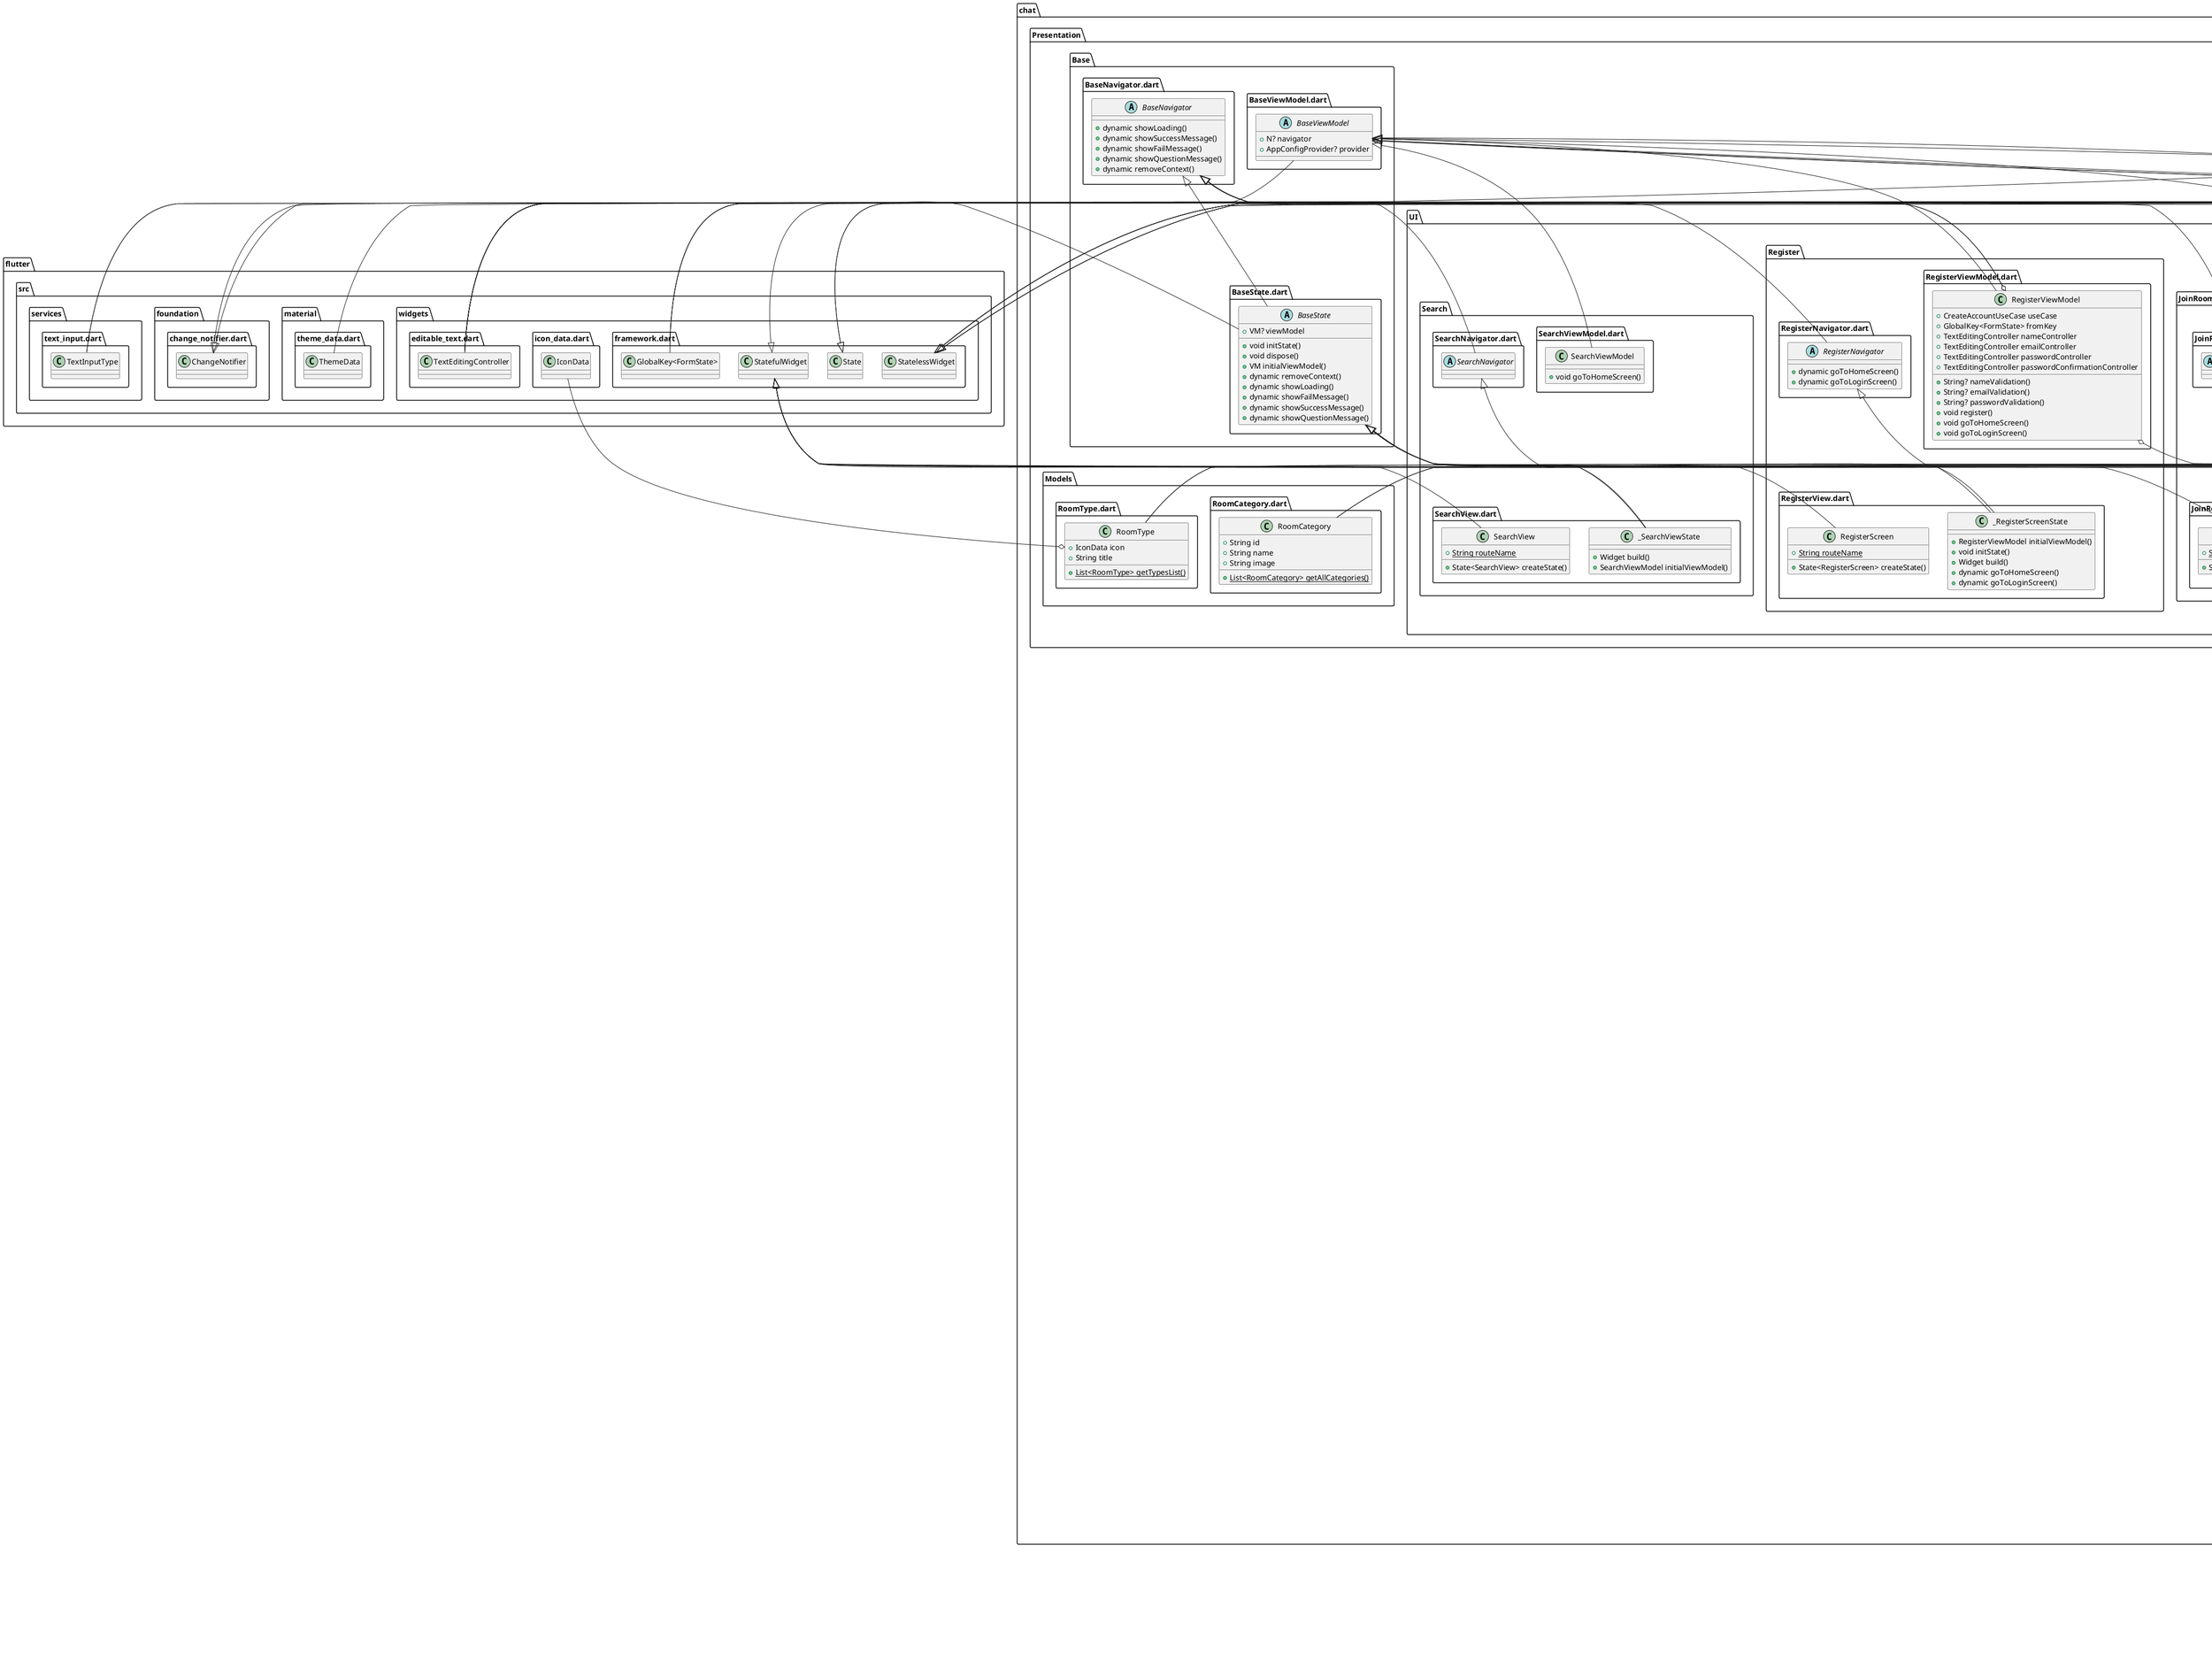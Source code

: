 @startuml
set namespaceSeparator ::

class "chat::Data::DataSource::FirebaseAuthRemoteDataSourceImpl.dart::FirebaseAuthRemoteDataSourceImpl" {
  +FirebaseAuthConfig firebaseAuthConfig
  +ErrorHandler errorHandler
  +dynamic createUser()
  +dynamic loginUser()
  +dynamic signInWithGoogle()
  +dynamic signOut()
  +dynamic resetPassword()
}

"chat::Data::DataSource::FirebaseAuthRemoteDataSourceImpl.dart::FirebaseAuthRemoteDataSourceImpl" o-- "chat::Data::Firebase::FirebaseAuth.dart::FirebaseAuthConfig"
"chat::Data::DataSource::FirebaseAuthRemoteDataSourceImpl.dart::FirebaseAuthRemoteDataSourceImpl" o-- "chat::Data::Firebase::ErrorHandeler.dart::ErrorHandler"
"chat::Domain::Repository::FirebaseAuthContract.dart::FirebaseAuthRemoteDataSource" <|-- "chat::Data::DataSource::FirebaseAuthRemoteDataSourceImpl.dart::FirebaseAuthRemoteDataSourceImpl"

class "chat::Data::DataSource::RoomDataRemoteDataSourceImpl.dart::RoomDataRemoteDataSourceImpl" {
  +RoomsDatabase database
  +ErrorHandler errorHandler
  +dynamic addRoom()
  +Stream<QuerySnapshot<RoomDTO>> getPublicRooms()
  +dynamic addRoomMember()
  +dynamic updateRoomData()
}

"chat::Data::DataSource::RoomDataRemoteDataSourceImpl.dart::RoomDataRemoteDataSourceImpl" o-- "chat::Data::Firebase::RoomsDatabase.dart::RoomsDatabase"
"chat::Data::DataSource::RoomDataRemoteDataSourceImpl.dart::RoomDataRemoteDataSourceImpl" o-- "chat::Data::Firebase::ErrorHandeler.dart::ErrorHandler"
"chat::Domain::Repository::RoomsRepositoryContract.dart::RoomDataRemoteDataSource" <|-- "chat::Data::DataSource::RoomDataRemoteDataSourceImpl.dart::RoomDataRemoteDataSourceImpl"

class "chat::Data::Firebase::ErrorHandeler.dart::ErrorHandler" {
  {static} -ErrorHandler? _instance
  {static} +ErrorHandler getErrorHandler()
  +String handleRegisterError()
  +String handleLoginError()
  +String handleFirebaseFireStoreError()
}

"chat::Data::Firebase::ErrorHandeler.dart::ErrorHandler" o-- "chat::Data::Firebase::ErrorHandeler.dart::ErrorHandler"

class "chat::Data::Firebase::FirebaseAuth.dart::FirebaseAuthConfig" {
  {static} -FirebaseAuthConfig? _instance
  +FirebaseAuth firebase
  {static} +FirebaseAuthConfig getFirebaseAuthConfig()
  +dynamic createAccount()
  +dynamic loginAccount()
  +dynamic signInWithGoogle()
  +dynamic signOut()
  +dynamic resetPasswordEmail()
}

"chat::Data::Firebase::FirebaseAuth.dart::FirebaseAuthConfig" o-- "chat::Data::Firebase::FirebaseAuth.dart::FirebaseAuthConfig"
"chat::Data::Firebase::FirebaseAuth.dart::FirebaseAuthConfig" o-- "firebase_auth::firebase_auth.dart::FirebaseAuth"

class "chat::Data::Firebase::RoomsDatabase.dart::RoomsDatabase" {
  {static} -RoomsDatabase? _instance
  {static} +dynamic getRoomDatabase()
  +CollectionReference<RoomDTO> getRoomCollectionReference()
  +dynamic addRoom()
  +dynamic updateRoomData()
  +Stream<QuerySnapshot<RoomDTO>> getPublicRooms()
  +CollectionReference<String> getRoomUserCollectionReference()
  +dynamic addRoomUser()
}

"chat::Data::Firebase::RoomsDatabase.dart::RoomsDatabase" o-- "chat::Data::Firebase::RoomsDatabase.dart::RoomsDatabase"

class "chat::Data::Models::Room::RoomDTO.dart::RoomDTO" {
  +String id
  +String name
  +String description
  +String category
  +String type
  +String ownerId
  +int numberOfMembers
  +Map<String, dynamic> toFireStore()
  +Room toDomain()
}

class "chat::Data::Models::User::UserDTO.dart::UserDTO" {
  +String uid
  +String name
  +String email
  +String password
  +Map<String, dynamic> toFirebase()
}

class "chat::Data::Repository::FirebaseAuthRepositoryImpl.dart::FirebaseAuthRepositoryImpl" {
  +FirebaseAuthRemoteDataSource remoteDataSource
  +dynamic createUser()
  +dynamic loginUser()
  +dynamic signInWithGoogle()
  +dynamic signOut()
  +dynamic resetPassword()
}

"chat::Data::Repository::FirebaseAuthRepositoryImpl.dart::FirebaseAuthRepositoryImpl" o-- "chat::Domain::Repository::FirebaseAuthContract.dart::FirebaseAuthRemoteDataSource"
"chat::Domain::Repository::FirebaseAuthContract.dart::FirebaseAuthRepository" <|-- "chat::Data::Repository::FirebaseAuthRepositoryImpl.dart::FirebaseAuthRepositoryImpl"

class "chat::Data::Repository::RoomDataRepositoryImpl.dart::RoomDataRepositoryImpl" {
  +RoomDataRemoteDataSource dataSource
  +dynamic addRoom()
  +Stream<QuerySnapshot<RoomDTO>> getPublicRooms()
  +dynamic addRoomMember()
  +dynamic updateRoomData()
}

"chat::Data::Repository::RoomDataRepositoryImpl.dart::RoomDataRepositoryImpl" o-- "chat::Domain::Repository::RoomsRepositoryContract.dart::RoomDataRemoteDataSource"
"chat::Domain::Repository::RoomsRepositoryContract.dart::RoomDataRepository" <|-- "chat::Data::Repository::RoomDataRepositoryImpl.dart::RoomDataRepositoryImpl"

class "chat::Domain::Exception::FirebaseAuthException.dart::FirebaseAuthRemoteDataSourceException" {
  +String errorMessage
}

"dart::core::Exception" <|-- "chat::Domain::Exception::FirebaseAuthException.dart::FirebaseAuthRemoteDataSourceException"

class "chat::Domain::Exception::FirebaseAuthTimeoutException.dart::FirebaseAuthTimeoutException" {
  +String errorMessage
}

"dart::core::Exception" <|-- "chat::Domain::Exception::FirebaseAuthTimeoutException.dart::FirebaseAuthTimeoutException"

class "chat::Domain::Exception::FirebaseFirestoreDatabaseException.dart::FirebaseFireStoreDatabaseException" {
  +String errorMessage
}

"dart::core::Exception" <|-- "chat::Domain::Exception::FirebaseFirestoreDatabaseException.dart::FirebaseFireStoreDatabaseException"

class "chat::Domain::Exception::FirebaseFireStoreDatabaseTimeoutException.dart::FirebaseFireStoreDatabaseTimeoutException" {
  +String errorMessage
}

"dart::core::Exception" <|-- "chat::Domain::Exception::FirebaseFireStoreDatabaseTimeoutException.dart::FirebaseFireStoreDatabaseTimeoutException"

class "chat::Domain::Models::Room::Room.dart::Room" {
  +String id
  +String name
  +String description
  +String category
  +String type
  +String ownerId
  +int numberOfMembers
  +RoomDTO toDataSource()
}

class "chat::Domain::Models::User::Users.dart::Users" {
  +String uid
  +String name
  +String email
  +String password
  +UserDTO toDataSource()
}

abstract class "chat::Domain::Repository::FirebaseAuthContract.dart::FirebaseAuthRemoteDataSource" {
  +dynamic createUser()
  +dynamic loginUser()
  +dynamic signInWithGoogle()
  +dynamic signOut()
  +dynamic resetPassword()
}

abstract class "chat::Domain::Repository::FirebaseAuthContract.dart::FirebaseAuthRepository" {
  +dynamic createUser()
  +dynamic loginUser()
  +dynamic signInWithGoogle()
  +dynamic signOut()
  +dynamic resetPassword()
}

abstract class "chat::Domain::Repository::RoomsRepositoryContract.dart::RoomDataRemoteDataSource" {
  +dynamic addRoom()
  +Stream<QuerySnapshot<RoomDTO>> getPublicRooms()
  +dynamic addRoomMember()
  +dynamic updateRoomData()
}

abstract class "chat::Domain::Repository::RoomsRepositoryContract.dart::RoomDataRepository" {
  +dynamic addRoom()
  +Stream<QuerySnapshot<RoomDTO>> getPublicRooms()
  +dynamic addRoomMember()
  +dynamic updateRoomData()
}

class "chat::Domain::UseCase::AddRoomUseCase.dart::AddRoomUseCase" {
  +RoomDataRepository repository
  +dynamic invoke()
}

"chat::Domain::UseCase::AddRoomUseCase.dart::AddRoomUseCase" o-- "chat::Domain::Repository::RoomsRepositoryContract.dart::RoomDataRepository"

class "chat::Domain::UseCase::AddUserToRoomUseCase.dart::AddUserToRoomUseCase" {
  +RoomDataRepository repository
  +dynamic invoke()
}

"chat::Domain::UseCase::AddUserToRoomUseCase.dart::AddUserToRoomUseCase" o-- "chat::Domain::Repository::RoomsRepositoryContract.dart::RoomDataRepository"

class "chat::Domain::UseCase::CreateAccountUseCase.dart::CreateAccountUseCase" {
  +FirebaseAuthRepository repository
  +dynamic invoke()
}

"chat::Domain::UseCase::CreateAccountUseCase.dart::CreateAccountUseCase" o-- "chat::Domain::Repository::FirebaseAuthContract.dart::FirebaseAuthRepository"

class "chat::Domain::UseCase::getPublicRoomsUseCase.dart::GetPublicRoomsUseCase" {
  +RoomDataRepository repository
  +Stream<QuerySnapshot<RoomDTO>> invoke()
}

"chat::Domain::UseCase::getPublicRoomsUseCase.dart::GetPublicRoomsUseCase" o-- "chat::Domain::Repository::RoomsRepositoryContract.dart::RoomDataRepository"

class "chat::Domain::UseCase::LoginAccountUseCase.dart::LoginAccountUseCase" {
  +FirebaseAuthRepository repository
  +dynamic invoke()
}

"chat::Domain::UseCase::LoginAccountUseCase.dart::LoginAccountUseCase" o-- "chat::Domain::Repository::FirebaseAuthContract.dart::FirebaseAuthRepository"

class "chat::Domain::UseCase::ResetPasswordUseCase.dart::ResetPasswordUseCase" {
  +FirebaseAuthRepository repository
  +dynamic invoke()
}

"chat::Domain::UseCase::ResetPasswordUseCase.dart::ResetPasswordUseCase" o-- "chat::Domain::Repository::FirebaseAuthContract.dart::FirebaseAuthRepository"

class "chat::Domain::UseCase::SignInWithGoogleUseCase.dart::SignInWithGoogleUseCase" {
  +FirebaseAuthRepository repository
  +dynamic invoke()
}

"chat::Domain::UseCase::SignInWithGoogleUseCase.dart::SignInWithGoogleUseCase" o-- "chat::Domain::Repository::FirebaseAuthContract.dart::FirebaseAuthRepository"

class "chat::Domain::UseCase::SignOutUseCase.dart::SignOutUseCase" {
  +FirebaseAuthRepository repository
  +dynamic invoke()
}

"chat::Domain::UseCase::SignOutUseCase.dart::SignOutUseCase" o-- "chat::Domain::Repository::FirebaseAuthContract.dart::FirebaseAuthRepository"

class "chat::firebase_options.dart::DefaultFirebaseOptions" {
  {static} +FirebaseOptions web
  {static} +FirebaseOptions android
  {static} +FirebaseOptions ios
  {static} +FirebaseOptions macos
  {static} +FirebaseOptions currentPlatform
}

"chat::firebase_options.dart::DefaultFirebaseOptions" o-- "firebase_core_platform_interface::firebase_core_platform_interface.dart::FirebaseOptions"

class "chat::main.dart::MyApp" {
  +User? user
  +Widget build()
}

"chat::main.dart::MyApp" o-- "firebase_auth::firebase_auth.dart::User"
"flutter::src::widgets::framework.dart::StatelessWidget" <|-- "chat::main.dart::MyApp"

abstract class "chat::Presentation::Base::BaseNavigator.dart::BaseNavigator" {
  +dynamic showLoading()
  +dynamic showSuccessMessage()
  +dynamic showFailMessage()
  +dynamic showQuestionMessage()
  +dynamic removeContext()
}

abstract class "chat::Presentation::Base::BaseState.dart::BaseState" {
  +VM? viewModel
  +void initState()
  +void dispose()
  +VM initialViewModel()
  +dynamic removeContext()
  +dynamic showLoading()
  +dynamic showFailMessage()
  +dynamic showSuccessMessage()
  +dynamic showQuestionMessage()
}

"flutter::src::widgets::framework.dart::State" <|-- "chat::Presentation::Base::BaseState.dart::BaseState"
"chat::Presentation::Base::BaseNavigator.dart::BaseNavigator" <|-- "chat::Presentation::Base::BaseState.dart::BaseState"

abstract class "chat::Presentation::Base::BaseViewModel.dart::BaseViewModel" {
  +N? navigator
  +AppConfigProvider? provider
}

"chat::Presentation::Base::BaseViewModel.dart::BaseViewModel" o-- "chat::Presentation::Providers::AppConfigProvider.dart::AppConfigProvider"
"flutter::src::foundation::change_notifier.dart::ChangeNotifier" <|-- "chat::Presentation::Base::BaseViewModel.dart::BaseViewModel"

class "chat::Presentation::Dialogs::DialogUtils.dart::MyDialogUtils" {
  {static} +dynamic showLoadingDialog()
  {static} +dynamic hideDialog()
  {static} +dynamic showFailMessage()
  {static} +dynamic showSuccessMessage()
  {static} +dynamic showQuestionMessage()
}

class "chat::Presentation::Dialogs::NegativeActionButton.dart::NegativeActionButton" {
  +void Function()? negativeAction
  +String negativeActionTitle
  +Widget build()
}

"chat::Presentation::Dialogs::NegativeActionButton.dart::NegativeActionButton" o-- "dart::ui::void Function()"
"flutter::src::widgets::framework.dart::StatelessWidget" <|-- "chat::Presentation::Dialogs::NegativeActionButton.dart::NegativeActionButton"

class "chat::Presentation::Dialogs::PosActionButton.dart::PosActionButton" {
  +void Function()? posAction
  +String posActionTitle
  +Widget build()
}

"chat::Presentation::Dialogs::PosActionButton.dart::PosActionButton" o-- "dart::ui::void Function()"
"flutter::src::widgets::framework.dart::StatelessWidget" <|-- "chat::Presentation::Dialogs::PosActionButton.dart::PosActionButton"

class "chat::Presentation::Models::RoomCategory.dart::RoomCategory" {
  +String id
  +String name
  +String image
  {static} +List<RoomCategory> getAllCategories()
}

class "chat::Presentation::Models::RoomType.dart::RoomType" {
  +IconData icon
  +String title
  {static} +List<RoomType> getTypesList()
}

"chat::Presentation::Models::RoomType.dart::RoomType" o-- "flutter::src::widgets::icon_data.dart::IconData"

class "chat::Presentation::Providers::AppConfigProvider.dart::AppConfigProvider" {
  +User? user
  +void updateUser()
  +void removeUser()
}

"chat::Presentation::Providers::AppConfigProvider.dart::AppConfigProvider" o-- "firebase_auth::firebase_auth.dart::User"
"flutter::src::foundation::change_notifier.dart::ChangeNotifier" <|-- "chat::Presentation::Providers::AppConfigProvider.dart::AppConfigProvider"

class "chat::Presentation::Theme::MyTheme.dart::MyTheme" {
  {static} +Color white
  {static} +Color blue
  {static} +Color gray
  {static} +Color black
  {static} +ThemeData light
}

"chat::Presentation::Theme::MyTheme.dart::MyTheme" o-- "dart::ui::Color"
"chat::Presentation::Theme::MyTheme.dart::MyTheme" o-- "flutter::src::material::theme_data.dart::ThemeData"

abstract class "chat::Presentation::UI::Create%20Room::CreateRoomNavigator.dart::CreateRoomNavigator" {
}

"chat::Presentation::Base::BaseNavigator.dart::BaseNavigator" <|-- "chat::Presentation::UI::Create%20Room::CreateRoomNavigator.dart::CreateRoomNavigator"

class "chat::Presentation::UI::Create%20Room::CreateRoomView.dart::CreateRoomView" {
  {static} +String routeName
  +State<CreateRoomView> createState()
}

"flutter::src::widgets::framework.dart::StatefulWidget" <|-- "chat::Presentation::UI::Create%20Room::CreateRoomView.dart::CreateRoomView"

class "chat::Presentation::UI::Create%20Room::CreateRoomView.dart::_CreateRoomViewState" {
  +CreateRoomViewModel initialViewModel()
  +void initState()
  +Widget build()
}

"chat::Presentation::Base::BaseState.dart::BaseState" <|-- "chat::Presentation::UI::Create%20Room::CreateRoomView.dart::_CreateRoomViewState"
"chat::Presentation::UI::Create%20Room::CreateRoomNavigator.dart::CreateRoomNavigator" <|-- "chat::Presentation::UI::Create%20Room::CreateRoomView.dart::_CreateRoomViewState"

class "chat::Presentation::UI::Create%20Room::CreateRoomViewModel.dart::CreateRoomViewModel" {
  +AddRoomUseCase addRoomUseCase
  +GlobalKey<FormState> fromKey
  +TextEditingController groupNameController
  +TextEditingController groupDescriptionController
  +List<RoomCategory> categories
  +RoomCategory selectedRoomCategory
  +List<RoomType> types
  +RoomType selectedType
  +void changeSelectedItem()
  +void changeSelectedType()
  +String? nameValidation()
  +String? descriptionValidation()
  +void addRoom()
  +void goToHomeScreen()
}

"chat::Presentation::UI::Create%20Room::CreateRoomViewModel.dart::CreateRoomViewModel" o-- "chat::Domain::UseCase::AddRoomUseCase.dart::AddRoomUseCase"
"chat::Presentation::UI::Create%20Room::CreateRoomViewModel.dart::CreateRoomViewModel" o-- "flutter::src::widgets::framework.dart::GlobalKey<FormState>"
"chat::Presentation::UI::Create%20Room::CreateRoomViewModel.dart::CreateRoomViewModel" o-- "flutter::src::widgets::editable_text.dart::TextEditingController"
"chat::Presentation::UI::Create%20Room::CreateRoomViewModel.dart::CreateRoomViewModel" o-- "chat::Presentation::Models::RoomCategory.dart::RoomCategory"
"chat::Presentation::UI::Create%20Room::CreateRoomViewModel.dart::CreateRoomViewModel" o-- "chat::Presentation::Models::RoomType.dart::RoomType"
"chat::Presentation::Base::BaseViewModel.dart::BaseViewModel" <|-- "chat::Presentation::UI::Create%20Room::CreateRoomViewModel.dart::CreateRoomViewModel"

class "chat::Presentation::UI::Create%20Room::Widgets::CategoryDropdownButtonWidget.dart::CategoryDropdownButtonWidget" {
  +RoomCategory category
  +Widget build()
}

"chat::Presentation::UI::Create%20Room::Widgets::CategoryDropdownButtonWidget.dart::CategoryDropdownButtonWidget" o-- "chat::Presentation::Models::RoomCategory.dart::RoomCategory"
"flutter::src::widgets::framework.dart::StatelessWidget" <|-- "chat::Presentation::UI::Create%20Room::Widgets::CategoryDropdownButtonWidget.dart::CategoryDropdownButtonWidget"

class "chat::Presentation::UI::Create%20Room::Widgets::TypeDropdownButtonWidget.dart::TypeDropdownButtonWidget" {
  +RoomType roomType
  +Widget build()
}

"chat::Presentation::UI::Create%20Room::Widgets::TypeDropdownButtonWidget.dart::TypeDropdownButtonWidget" o-- "chat::Presentation::Models::RoomType.dart::RoomType"
"flutter::src::widgets::framework.dart::StatelessWidget" <|-- "chat::Presentation::UI::Create%20Room::Widgets::TypeDropdownButtonWidget.dart::TypeDropdownButtonWidget"

class "chat::Presentation::UI::GlobalWidgets::CustomTextFormField.dart::MyTextFormField" {
  +String label
  +TextEditingController controller
  +TextInputType inputType
  +Function validator
  +int? maxLinesNumber
  +bool contained
  +Widget build()
}

"chat::Presentation::UI::GlobalWidgets::CustomTextFormField.dart::MyTextFormField" o-- "flutter::src::widgets::editable_text.dart::TextEditingController"
"chat::Presentation::UI::GlobalWidgets::CustomTextFormField.dart::MyTextFormField" o-- "flutter::src::services::text_input.dart::TextInputType"
"flutter::src::widgets::framework.dart::StatelessWidget" <|-- "chat::Presentation::UI::GlobalWidgets::CustomTextFormField.dart::MyTextFormField"

class "chat::Presentation::UI::GlobalWidgets::CustomTextFormField.dart::MyPasswordTextFormField" {
  +String label
  +TextEditingController controller
  +TextInputType inputType
  +Function validator
  +State<MyPasswordTextFormField> createState()
}

"chat::Presentation::UI::GlobalWidgets::CustomTextFormField.dart::MyPasswordTextFormField" o-- "flutter::src::widgets::editable_text.dart::TextEditingController"
"chat::Presentation::UI::GlobalWidgets::CustomTextFormField.dart::MyPasswordTextFormField" o-- "flutter::src::services::text_input.dart::TextInputType"
"flutter::src::widgets::framework.dart::StatefulWidget" <|-- "chat::Presentation::UI::GlobalWidgets::CustomTextFormField.dart::MyPasswordTextFormField"

class "chat::Presentation::UI::GlobalWidgets::CustomTextFormField.dart::_MyPasswordTextFormFieldState" {
  +bool visiabel
  +Widget build()
}

"flutter::src::widgets::framework.dart::State" <|-- "chat::Presentation::UI::GlobalWidgets::CustomTextFormField.dart::_MyPasswordTextFormFieldState"

abstract class "chat::Presentation::UI::Home::HomeNavigator.dart::HomeNavigator" {
  +dynamic goToSearchScreen()
  +dynamic goToCreateRoomScreen()
  +dynamic goToLoginScreen()
  +dynamic goToJoinRoomScreen()
}

"chat::Presentation::Base::BaseNavigator.dart::BaseNavigator" <|-- "chat::Presentation::UI::Home::HomeNavigator.dart::HomeNavigator"

class "chat::Presentation::UI::Home::HomeView.dart::HomeScreen" {
  {static} +String routeName
  +State<HomeScreen> createState()
}

"flutter::src::widgets::framework.dart::StatefulWidget" <|-- "chat::Presentation::UI::Home::HomeView.dart::HomeScreen"

class "chat::Presentation::UI::Home::HomeView.dart::_HomeScreenState" {
  +HomeViewModel initialViewModel()
  +Widget build()
  +dynamic goToSearchScreen()
  +dynamic goToCreateRoomScreen()
  +dynamic goToLoginScreen()
  +Widget tabBarButtonWidget()
  +dynamic goToJoinRoomScreen()
}

"chat::Presentation::Base::BaseState.dart::BaseState" <|-- "chat::Presentation::UI::Home::HomeView.dart::_HomeScreenState"
"chat::Presentation::UI::Home::HomeNavigator.dart::HomeNavigator" <|-- "chat::Presentation::UI::Home::HomeView.dart::_HomeScreenState"

class "chat::Presentation::UI::Home::HomeViewModel.dart::HomeViewModel" {
  +GetPublicRoomsUseCase getPublicRoomsUseCase
  +SignOutUseCase signOutUseCase
  +void goToSearchScreen()
  +void goToCreateRoomScreen()
  +void onSignOutPress()
  +void signOut()
  +Stream<QuerySnapshot<RoomDTO>> getPublicRooms()
  +void goToJoinRoomScreen()
}

"chat::Presentation::UI::Home::HomeViewModel.dart::HomeViewModel" o-- "chat::Domain::UseCase::getPublicRoomsUseCase.dart::GetPublicRoomsUseCase"
"chat::Presentation::UI::Home::HomeViewModel.dart::HomeViewModel" o-- "chat::Domain::UseCase::SignOutUseCase.dart::SignOutUseCase"
"chat::Presentation::Base::BaseViewModel.dart::BaseViewModel" <|-- "chat::Presentation::UI::Home::HomeViewModel.dart::HomeViewModel"

class "chat::Presentation::UI::Home::tabs::tabs.dart::Tabs" {
  +Stream<QuerySnapshot<RoomDTO>> rooms
  +Function goToJoinRoomScreen
  +Widget build()
}

"chat::Presentation::UI::Home::tabs::tabs.dart::Tabs" o-- "dart::async::Stream<QuerySnapshot<RoomDTO>>"
"flutter::src::widgets::framework.dart::StatelessWidget" <|-- "chat::Presentation::UI::Home::tabs::tabs.dart::Tabs"

abstract class "chat::Presentation::UI::JoinRoom::JoinRoomNavigator.dart::JoinRoomNavigator" {
}

"chat::Presentation::Base::BaseNavigator.dart::BaseNavigator" <|-- "chat::Presentation::UI::JoinRoom::JoinRoomNavigator.dart::JoinRoomNavigator"

class "chat::Presentation::UI::JoinRoom::JoinRoomView.dart::JoinRoomScreen" {
  {static} +String routeName
  +State<JoinRoomScreen> createState()
}

"flutter::src::widgets::framework.dart::StatefulWidget" <|-- "chat::Presentation::UI::JoinRoom::JoinRoomView.dart::JoinRoomScreen"

class "chat::Presentation::UI::JoinRoom::JoinRoomView.dart::_JoinRoomScreenState" {
  +Room? room
  +Widget build()
  +JoinRoomViewModel initialViewModel()
}

"chat::Presentation::UI::JoinRoom::JoinRoomView.dart::_JoinRoomScreenState" o-- "chat::Domain::Models::Room::Room.dart::Room"
"chat::Presentation::Base::BaseState.dart::BaseState" <|-- "chat::Presentation::UI::JoinRoom::JoinRoomView.dart::_JoinRoomScreenState"
"chat::Presentation::UI::JoinRoom::JoinRoomNavigator.dart::JoinRoomNavigator" <|-- "chat::Presentation::UI::JoinRoom::JoinRoomView.dart::_JoinRoomScreenState"

class "chat::Presentation::UI::JoinRoom::JoinRoomViewModel.dart::JoinRoomViewModel" {
  +AddUserToRoomUseCase addUserToRoomUseCase
  +void joinRoom()
  +void goToHomeScreen()
}

"chat::Presentation::UI::JoinRoom::JoinRoomViewModel.dart::JoinRoomViewModel" o-- "chat::Domain::UseCase::AddUserToRoomUseCase.dart::AddUserToRoomUseCase"
"chat::Presentation::Base::BaseViewModel.dart::BaseViewModel" <|-- "chat::Presentation::UI::JoinRoom::JoinRoomViewModel.dart::JoinRoomViewModel"

abstract class "chat::Presentation::UI::Login::LoginNavigator.dart::LoginNavigator" {
  +dynamic goToHomeScreen()
  +dynamic goToRegisterScreen()
  +dynamic goToResetScreen()
}

"chat::Presentation::Base::BaseNavigator.dart::BaseNavigator" <|-- "chat::Presentation::UI::Login::LoginNavigator.dart::LoginNavigator"

class "chat::Presentation::UI::Login::LoginView.dart::LoginScreen" {
  {static} +String routeName
  +State<LoginScreen> createState()
}

"flutter::src::widgets::framework.dart::StatefulWidget" <|-- "chat::Presentation::UI::Login::LoginView.dart::LoginScreen"

class "chat::Presentation::UI::Login::LoginView.dart::_LoginScreenState" {
  +LoginViewModel initialViewModel()
  +void initState()
  +Widget build()
  +dynamic goToHomeScreen()
  +dynamic goToRegisterScreen()
  +dynamic goToResetScreen()
}

"chat::Presentation::Base::BaseState.dart::BaseState" <|-- "chat::Presentation::UI::Login::LoginView.dart::_LoginScreenState"
"chat::Presentation::UI::Login::LoginNavigator.dart::LoginNavigator" <|-- "chat::Presentation::UI::Login::LoginView.dart::_LoginScreenState"

class "chat::Presentation::UI::Login::LoginViewModel.dart::LoginViewModel" {
  +LoginAccountUseCase loginAccountUseCase
  +SignInWithGoogleUseCase signInWithGoogleUseCase
  +GlobalKey<FormState> formKey
  +TextEditingController emailController
  +TextEditingController passwordController
  +String? emailValidation()
  +String? passwordValidation()
  +void login()
  +void loginWithGoogle()
  +void goToHomeScreen()
  +void goToRegisterScreen()
  +void goToResetScreen()
}

"chat::Presentation::UI::Login::LoginViewModel.dart::LoginViewModel" o-- "chat::Domain::UseCase::LoginAccountUseCase.dart::LoginAccountUseCase"
"chat::Presentation::UI::Login::LoginViewModel.dart::LoginViewModel" o-- "chat::Domain::UseCase::SignInWithGoogleUseCase.dart::SignInWithGoogleUseCase"
"chat::Presentation::UI::Login::LoginViewModel.dart::LoginViewModel" o-- "flutter::src::widgets::framework.dart::GlobalKey<FormState>"
"chat::Presentation::UI::Login::LoginViewModel.dart::LoginViewModel" o-- "flutter::src::widgets::editable_text.dart::TextEditingController"
"chat::Presentation::Base::BaseViewModel.dart::BaseViewModel" <|-- "chat::Presentation::UI::Login::LoginViewModel.dart::LoginViewModel"

abstract class "chat::Presentation::UI::Register::RegisterNavigator.dart::RegisterNavigator" {
  +dynamic goToHomeScreen()
  +dynamic goToLoginScreen()
}

"chat::Presentation::Base::BaseNavigator.dart::BaseNavigator" <|-- "chat::Presentation::UI::Register::RegisterNavigator.dart::RegisterNavigator"

class "chat::Presentation::UI::Register::RegisterView.dart::RegisterScreen" {
  {static} +String routeName
  +State<RegisterScreen> createState()
}

"flutter::src::widgets::framework.dart::StatefulWidget" <|-- "chat::Presentation::UI::Register::RegisterView.dart::RegisterScreen"

class "chat::Presentation::UI::Register::RegisterView.dart::_RegisterScreenState" {
  +RegisterViewModel initialViewModel()
  +void initState()
  +Widget build()
  +dynamic goToHomeScreen()
  +dynamic goToLoginScreen()
}

"chat::Presentation::Base::BaseState.dart::BaseState" <|-- "chat::Presentation::UI::Register::RegisterView.dart::_RegisterScreenState"
"chat::Presentation::UI::Register::RegisterNavigator.dart::RegisterNavigator" <|-- "chat::Presentation::UI::Register::RegisterView.dart::_RegisterScreenState"

class "chat::Presentation::UI::Register::RegisterViewModel.dart::RegisterViewModel" {
  +CreateAccountUseCase useCase
  +GlobalKey<FormState> fromKey
  +TextEditingController nameController
  +TextEditingController emailController
  +TextEditingController passwordController
  +TextEditingController passwordConfirmationController
  +String? nameValidation()
  +String? emailValidation()
  +String? passwordValidation()
  +void register()
  +void goToHomeScreen()
  +void goToLoginScreen()
}

"chat::Presentation::UI::Register::RegisterViewModel.dart::RegisterViewModel" o-- "chat::Domain::UseCase::CreateAccountUseCase.dart::CreateAccountUseCase"
"chat::Presentation::UI::Register::RegisterViewModel.dart::RegisterViewModel" o-- "flutter::src::widgets::framework.dart::GlobalKey<FormState>"
"chat::Presentation::UI::Register::RegisterViewModel.dart::RegisterViewModel" o-- "flutter::src::widgets::editable_text.dart::TextEditingController"
"chat::Presentation::Base::BaseViewModel.dart::BaseViewModel" <|-- "chat::Presentation::UI::Register::RegisterViewModel.dart::RegisterViewModel"

abstract class "chat::Presentation::UI::ResetPassword::ResetPasswordNavigator.dart::ResetPasswordNavigator" {
}

"chat::Presentation::Base::BaseNavigator.dart::BaseNavigator" <|-- "chat::Presentation::UI::ResetPassword::ResetPasswordNavigator.dart::ResetPasswordNavigator"

class "chat::Presentation::UI::ResetPassword::ResetPasswordView.dart::ResetPasswordScreen" {
  {static} +String routeName
  +State<ResetPasswordScreen> createState()
}

"flutter::src::widgets::framework.dart::StatefulWidget" <|-- "chat::Presentation::UI::ResetPassword::ResetPasswordView.dart::ResetPasswordScreen"

class "chat::Presentation::UI::ResetPassword::ResetPasswordView.dart::_ResetPasswordScreenState" {
  +Widget build()
  +ResetPasswordViewModel initialViewModel()
}

"chat::Presentation::Base::BaseState.dart::BaseState" <|-- "chat::Presentation::UI::ResetPassword::ResetPasswordView.dart::_ResetPasswordScreenState"
"chat::Presentation::UI::ResetPassword::ResetPasswordNavigator.dart::ResetPasswordNavigator" <|-- "chat::Presentation::UI::ResetPassword::ResetPasswordView.dart::_ResetPasswordScreenState"

class "chat::Presentation::UI::ResetPassword::ResetPasswordViewModel.dart::ResetPasswordViewModel" {
  +TextEditingController emailResetController
  +ResetPasswordUseCase useCase
  +String? emailValidation()
  +void resetPassword()
}

"chat::Presentation::UI::ResetPassword::ResetPasswordViewModel.dart::ResetPasswordViewModel" o-- "flutter::src::widgets::editable_text.dart::TextEditingController"
"chat::Presentation::UI::ResetPassword::ResetPasswordViewModel.dart::ResetPasswordViewModel" o-- "chat::Domain::UseCase::ResetPasswordUseCase.dart::ResetPasswordUseCase"
"chat::Presentation::Base::BaseViewModel.dart::BaseViewModel" <|-- "chat::Presentation::UI::ResetPassword::ResetPasswordViewModel.dart::ResetPasswordViewModel"

abstract class "chat::Presentation::UI::Search::SearchNavigator.dart::SearchNavigator" {
}

"chat::Presentation::Base::BaseNavigator.dart::BaseNavigator" <|-- "chat::Presentation::UI::Search::SearchNavigator.dart::SearchNavigator"

class "chat::Presentation::UI::Search::SearchView.dart::SearchView" {
  {static} +String routeName
  +State<SearchView> createState()
}

"flutter::src::widgets::framework.dart::StatefulWidget" <|-- "chat::Presentation::UI::Search::SearchView.dart::SearchView"

class "chat::Presentation::UI::Search::SearchView.dart::_SearchViewState" {
  +Widget build()
  +SearchViewModel initialViewModel()
}

"chat::Presentation::Base::BaseState.dart::BaseState" <|-- "chat::Presentation::UI::Search::SearchView.dart::_SearchViewState"
"chat::Presentation::UI::Search::SearchNavigator.dart::SearchNavigator" <|-- "chat::Presentation::UI::Search::SearchView.dart::_SearchViewState"

class "chat::Presentation::UI::Search::SearchViewModel.dart::SearchViewModel" {
  +void goToHomeScreen()
}

"chat::Presentation::Base::BaseViewModel.dart::BaseViewModel" <|-- "chat::Presentation::UI::Search::SearchViewModel.dart::SearchViewModel"


@enduml